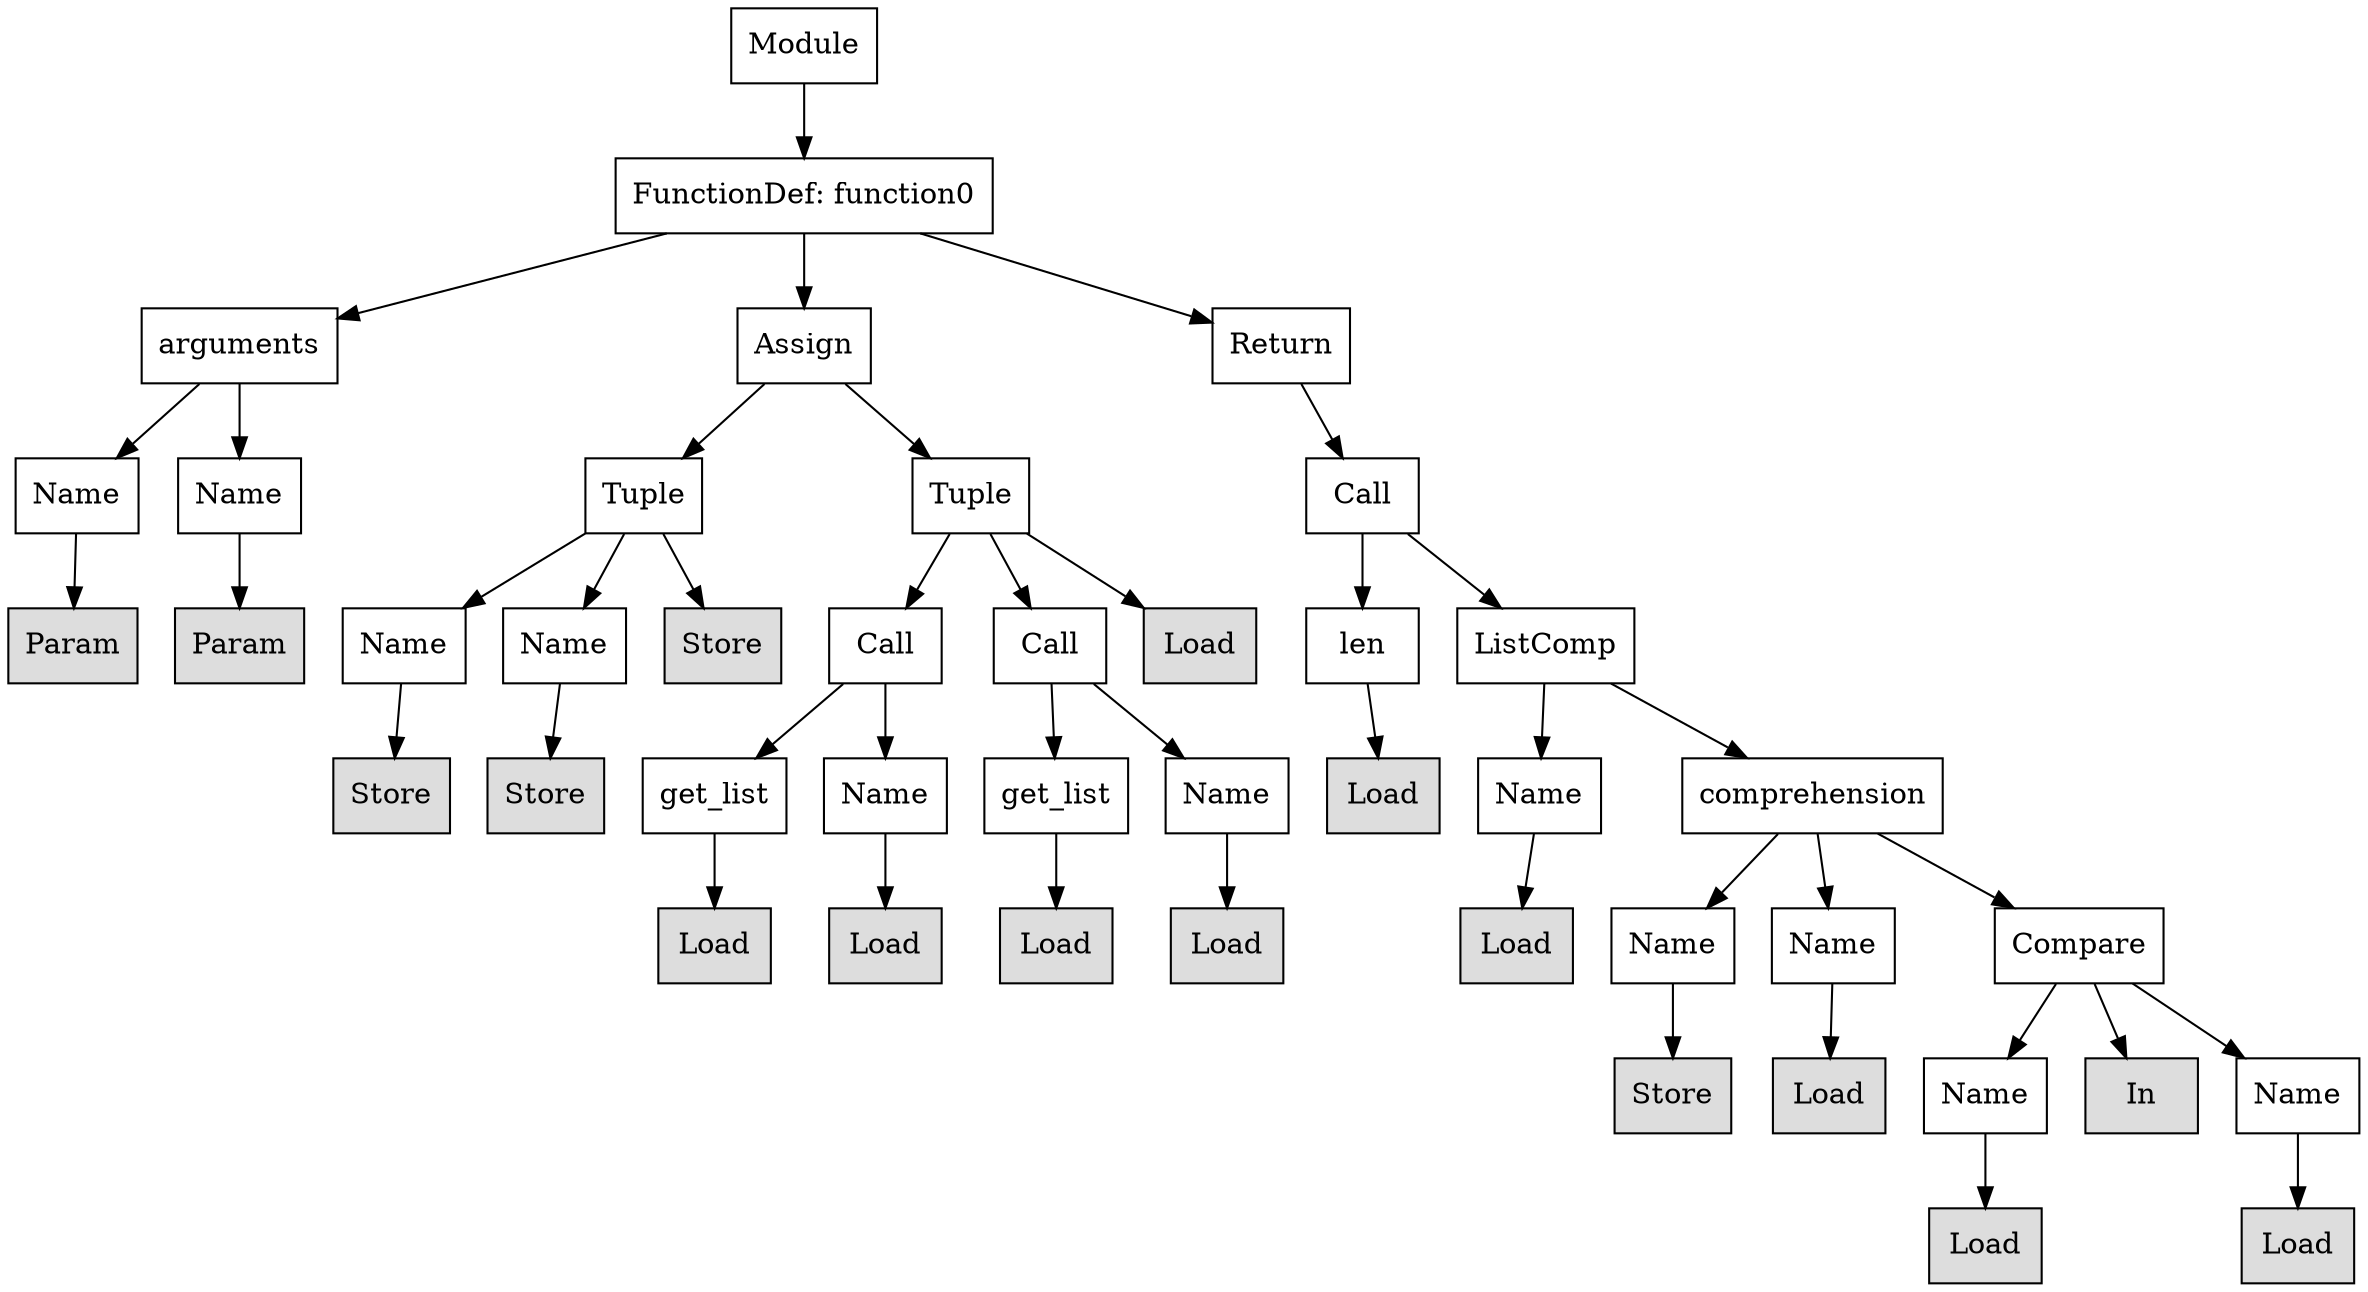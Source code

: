 digraph G {
n0 [shape=rect, label="Module"];
n1 [shape=rect, label="FunctionDef: function0"];
n2 [shape=rect, label="arguments"];
n3 [shape=rect, label="Assign"];
n4 [shape=rect, label="Return"];
n5 [shape=rect, label="Name"];
n6 [shape=rect, label="Name"];
n7 [shape=rect, label="Tuple"];
n8 [shape=rect, label="Tuple"];
n9 [shape=rect, label="Call"];
n10 [shape=rect, label="Param" style="filled" fillcolor="#dddddd"];
n11 [shape=rect, label="Param" style="filled" fillcolor="#dddddd"];
n12 [shape=rect, label="Name"];
n13 [shape=rect, label="Name"];
n14 [shape=rect, label="Store" style="filled" fillcolor="#dddddd"];
n15 [shape=rect, label="Call"];
n16 [shape=rect, label="Call"];
n17 [shape=rect, label="Load" style="filled" fillcolor="#dddddd"];
n18 [shape=rect, label="len"];
n19 [shape=rect, label="ListComp"];
n20 [shape=rect, label="Store" style="filled" fillcolor="#dddddd"];
n21 [shape=rect, label="Store" style="filled" fillcolor="#dddddd"];
n22 [shape=rect, label="get_list"];
n23 [shape=rect, label="Name"];
n24 [shape=rect, label="get_list"];
n25 [shape=rect, label="Name"];
n26 [shape=rect, label="Load" style="filled" fillcolor="#dddddd"];
n27 [shape=rect, label="Name"];
n28 [shape=rect, label="comprehension"];
n29 [shape=rect, label="Load" style="filled" fillcolor="#dddddd"];
n30 [shape=rect, label="Load" style="filled" fillcolor="#dddddd"];
n31 [shape=rect, label="Load" style="filled" fillcolor="#dddddd"];
n32 [shape=rect, label="Load" style="filled" fillcolor="#dddddd"];
n33 [shape=rect, label="Load" style="filled" fillcolor="#dddddd"];
n34 [shape=rect, label="Name"];
n35 [shape=rect, label="Name"];
n36 [shape=rect, label="Compare"];
n37 [shape=rect, label="Store" style="filled" fillcolor="#dddddd"];
n38 [shape=rect, label="Load" style="filled" fillcolor="#dddddd"];
n39 [shape=rect, label="Name"];
n40 [shape=rect, label="In" style="filled" fillcolor="#dddddd"];
n41 [shape=rect, label="Name"];
n42 [shape=rect, label="Load" style="filled" fillcolor="#dddddd"];
n43 [shape=rect, label="Load" style="filled" fillcolor="#dddddd"];
n0 -> n1;
n1 -> n2;
n1 -> n3;
n1 -> n4;
n2 -> n5;
n2 -> n6;
n3 -> n7;
n3 -> n8;
n4 -> n9;
n5 -> n10;
n6 -> n11;
n7 -> n12;
n7 -> n13;
n7 -> n14;
n8 -> n15;
n8 -> n16;
n8 -> n17;
n9 -> n18;
n9 -> n19;
n12 -> n20;
n13 -> n21;
n15 -> n22;
n15 -> n23;
n16 -> n24;
n16 -> n25;
n18 -> n26;
n19 -> n27;
n19 -> n28;
n22 -> n29;
n23 -> n30;
n24 -> n31;
n25 -> n32;
n27 -> n33;
n28 -> n34;
n28 -> n35;
n28 -> n36;
n34 -> n37;
n35 -> n38;
n36 -> n39;
n36 -> n40;
n36 -> n41;
n39 -> n42;
n41 -> n43;
}
